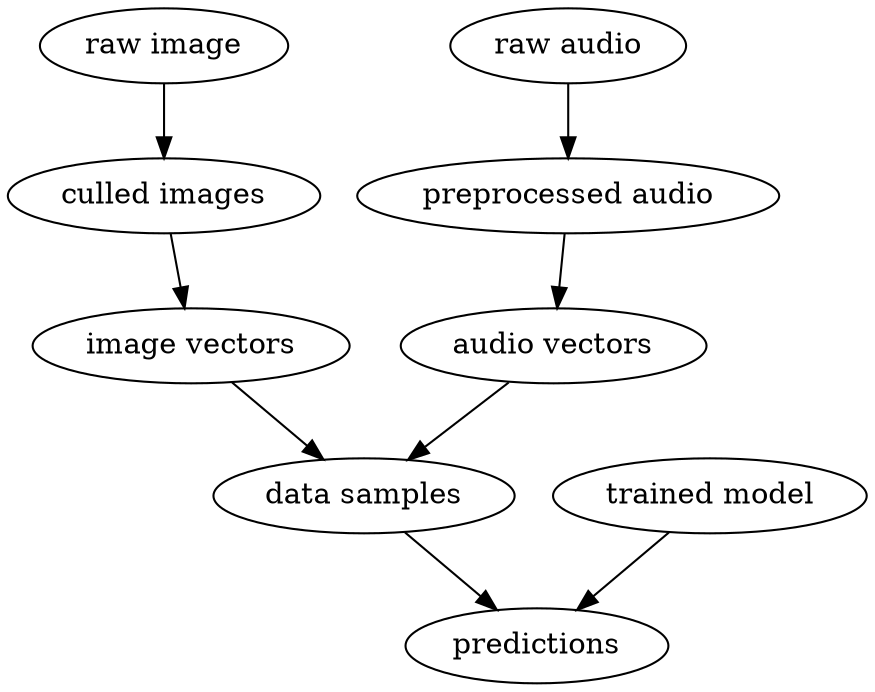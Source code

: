 digraph G {
	"raw image" -> "culled images"
	"culled images" -> "image vectors"
	"raw audio" -> "preprocessed audio"
	"preprocessed audio" -> "audio vectors"
	"image vectors" -> "data samples"
	"audio vectors" -> "data samples"
	"trained model" -> predictions
	"data samples" -> predictions
}